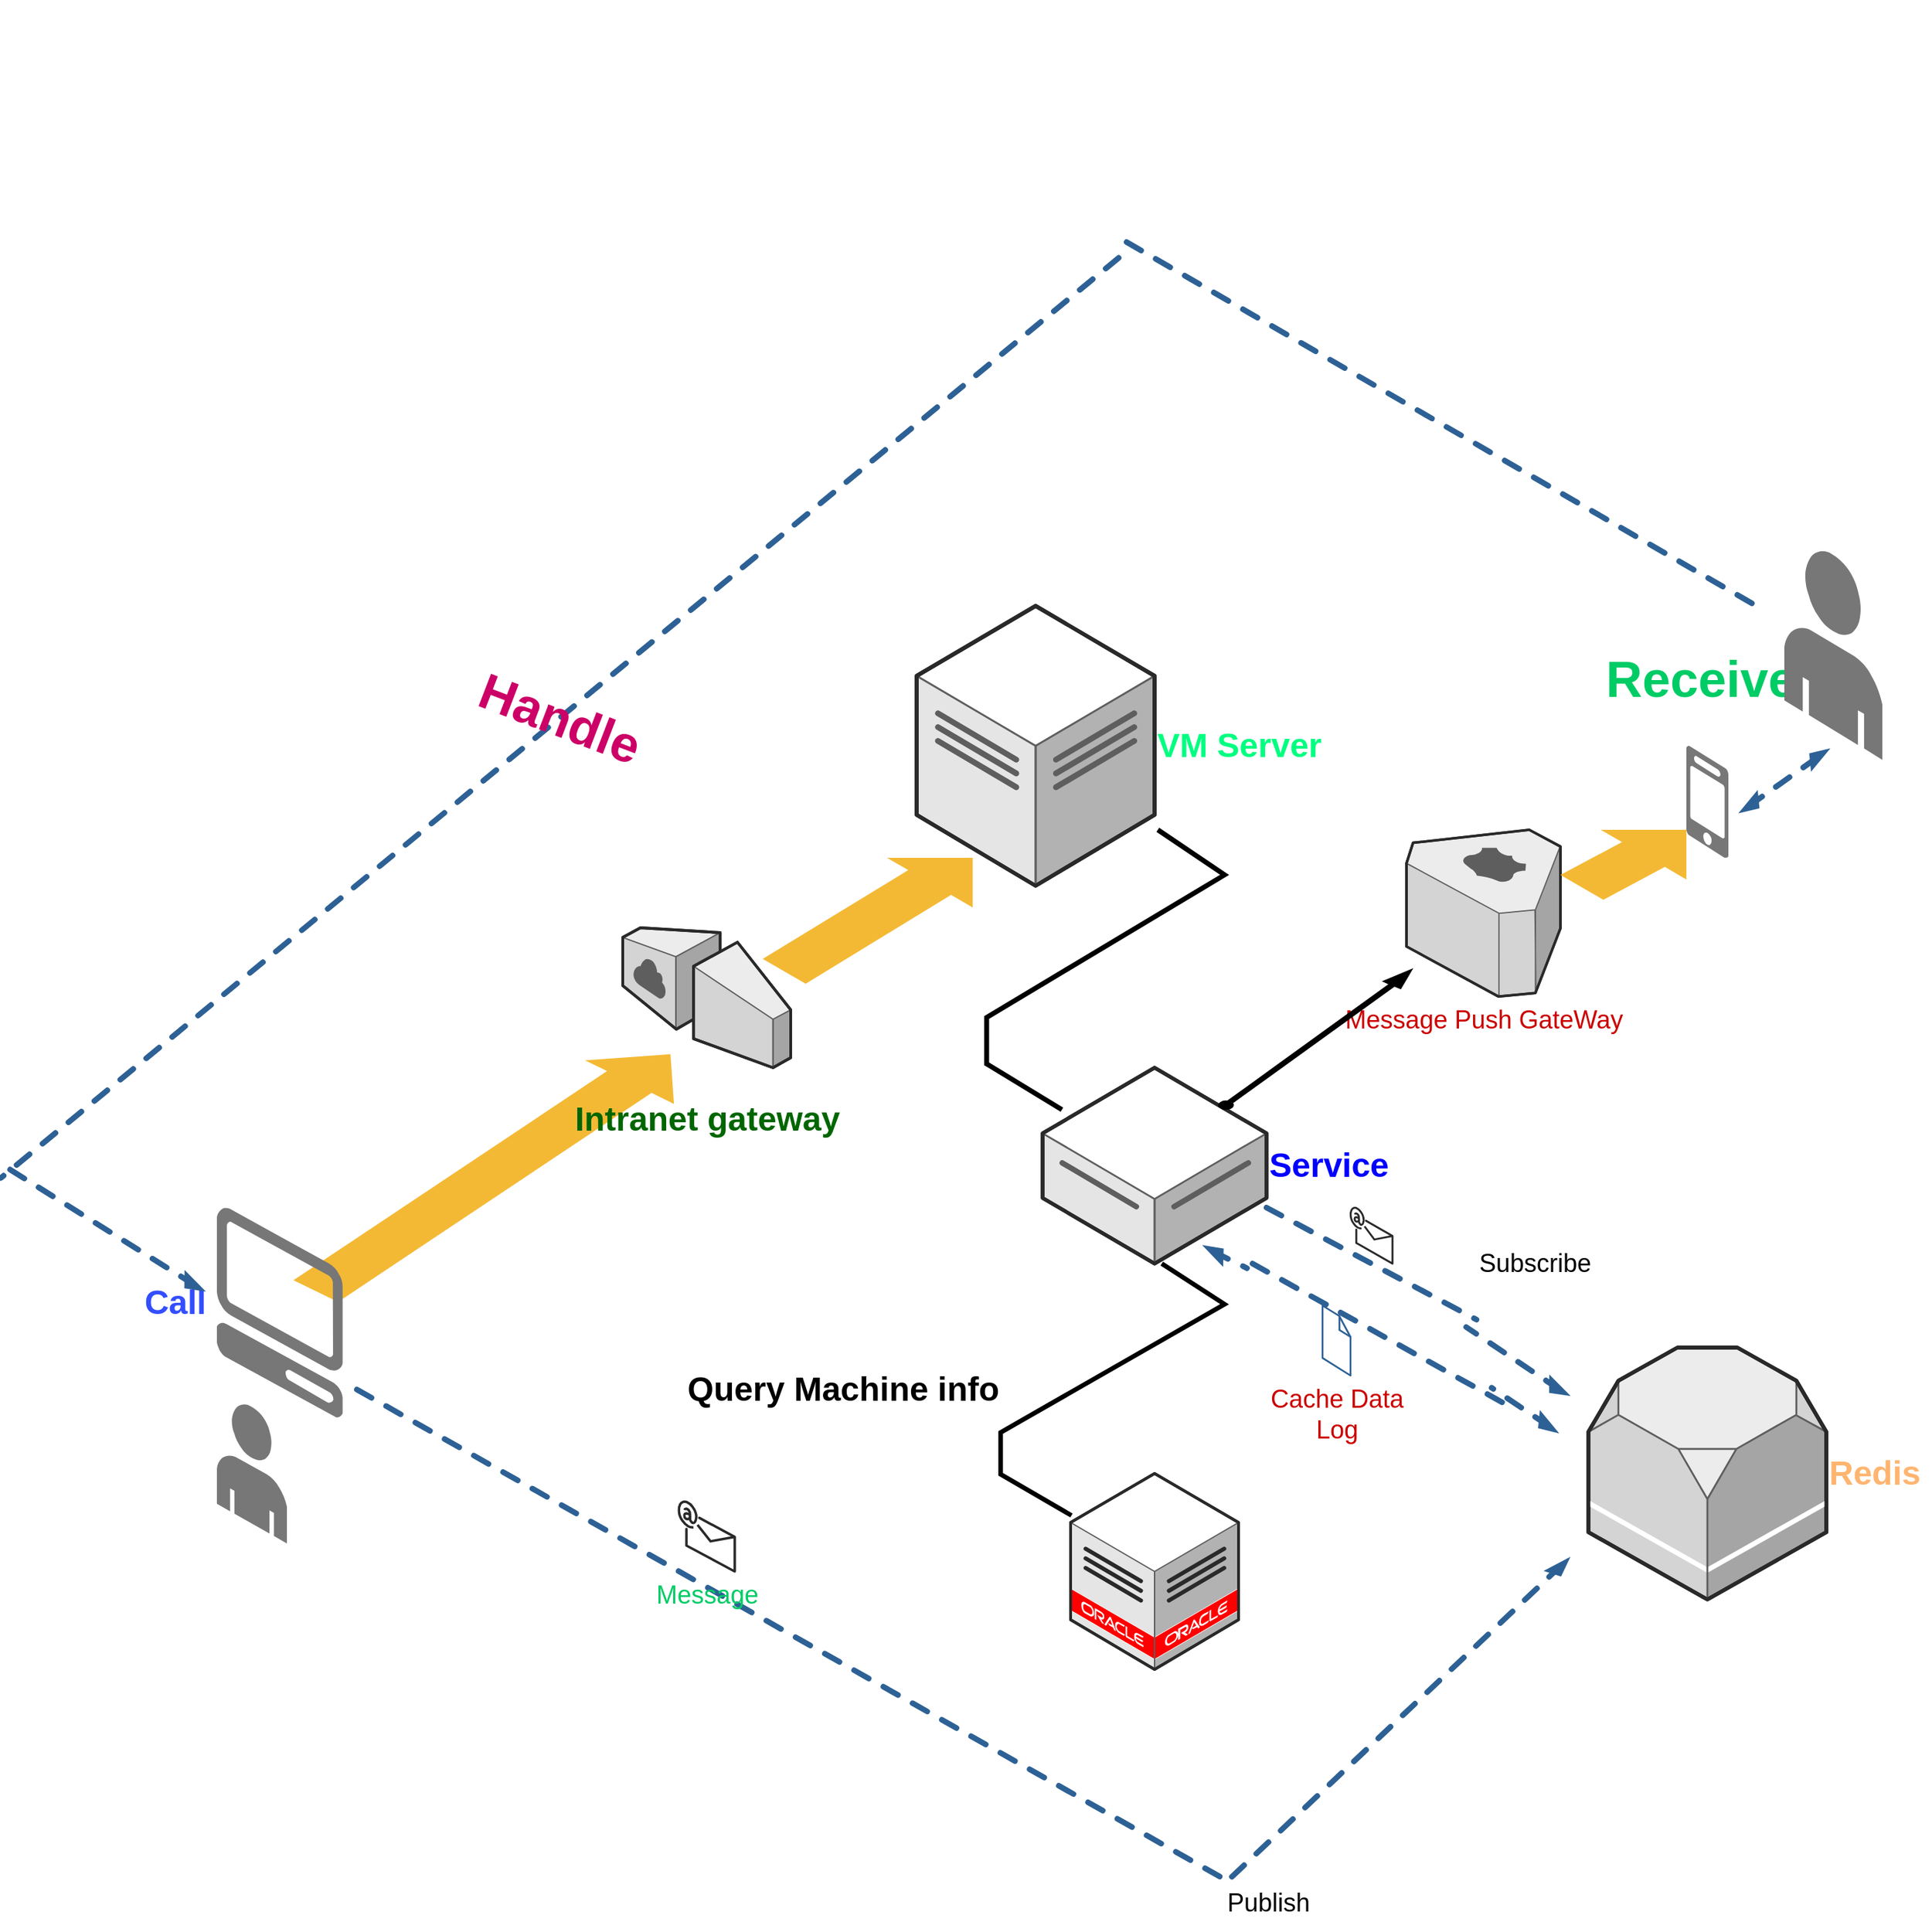 <mxfile version="20.5.3" type="github">
  <diagram id="MKdxT-kbVQBQOqeZdq-M" name="第 1 页">
    <mxGraphModel dx="2323" dy="2377" grid="1" gridSize="10" guides="1" tooltips="1" connect="1" arrows="1" fold="1" page="1" pageScale="1" pageWidth="827" pageHeight="1169" math="0" shadow="0">
      <root>
        <mxCell id="0" />
        <mxCell id="1" parent="0" />
        <mxCell id="15rNjFRlz3vgorncTaDq-3" value="" style="verticalLabelPosition=bottom;html=1;verticalAlign=top;strokeWidth=1;align=center;outlineConnect=0;dashed=0;outlineConnect=0;shape=mxgraph.aws3d.end_user;strokeColor=none;fillColor=#777777;aspect=fixed;" vertex="1" parent="1">
          <mxGeometry x="180" y="710" width="50" height="100" as="geometry" />
        </mxCell>
        <mxCell id="15rNjFRlz3vgorncTaDq-8" value="" style="verticalLabelPosition=bottom;html=1;verticalAlign=top;strokeWidth=1;align=center;outlineConnect=0;dashed=0;outlineConnect=0;shape=mxgraph.aws3d.flatEdge2;strokeColor=none;fillColor=#F4B934;aspect=fixed;rotation=356;" vertex="1" parent="1">
          <mxGeometry x="230" y="470" width="280" height="160" as="geometry" />
        </mxCell>
        <mxCell id="15rNjFRlz3vgorncTaDq-4" value="&lt;h1&gt;&lt;font color=&quot;#334eff&quot;&gt;Call&amp;nbsp;&lt;/font&gt;&lt;/h1&gt;&lt;div&gt;&lt;font color=&quot;#334eff&quot;&gt;&lt;br&gt;&lt;/font&gt;&lt;/div&gt;" style="verticalLabelPosition=middle;html=1;verticalAlign=middle;strokeWidth=1;align=right;outlineConnect=0;dashed=0;outlineConnect=0;shape=mxgraph.aws3d.client;aspect=fixed;strokeColor=none;fillColor=#777777;direction=east;labelPosition=left;" vertex="1" parent="1">
          <mxGeometry x="180" y="570" width="90" height="150" as="geometry" />
        </mxCell>
        <mxCell id="15rNjFRlz3vgorncTaDq-7" value="&lt;h1&gt;&lt;font color=&quot;#006600&quot;&gt;Intranet gateway&lt;/font&gt;&lt;/h1&gt;" style="verticalLabelPosition=bottom;html=1;verticalAlign=top;strokeWidth=1;align=center;outlineConnect=0;dashed=0;outlineConnect=0;shape=mxgraph.aws3d.internetGateway;fillColor=#ECECEC;strokeColor=#5E5E5E;aspect=fixed;direction=east;flipH=1;" vertex="1" parent="1">
          <mxGeometry x="470" y="370" width="120" height="100" as="geometry" />
        </mxCell>
        <mxCell id="15rNjFRlz3vgorncTaDq-9" value="&lt;h1&gt;&lt;font color=&quot;#0000ff&quot;&gt;Service&lt;/font&gt;&lt;/h1&gt;" style="verticalLabelPosition=middle;html=1;verticalAlign=middle;strokeWidth=1;align=left;outlineConnect=0;dashed=0;outlineConnect=0;shape=mxgraph.aws3d.dataServer;strokeColor=#5E5E5E;aspect=fixed;labelPosition=right;" vertex="1" parent="1">
          <mxGeometry x="770" y="470" width="160" height="140" as="geometry" />
        </mxCell>
        <mxCell id="15rNjFRlz3vgorncTaDq-11" value="" style="verticalLabelPosition=bottom;html=1;verticalAlign=top;strokeWidth=1;align=center;outlineConnect=0;dashed=0;outlineConnect=0;shape=mxgraph.aws3d.flatEdge2;strokeColor=none;fillColor=#F4B934;aspect=fixed;" vertex="1" parent="1">
          <mxGeometry x="570" y="320" width="150" height="90" as="geometry" />
        </mxCell>
        <mxCell id="15rNjFRlz3vgorncTaDq-12" value="&lt;h1&gt;&lt;font color=&quot;#00ff80&quot;&gt;VM Server&lt;/font&gt;&lt;/h1&gt;" style="verticalLabelPosition=middle;html=1;verticalAlign=middle;strokeWidth=1;align=left;outlineConnect=0;dashed=0;outlineConnect=0;shape=mxgraph.aws3d.dataCenter;strokeColor=#5E5E5E;aspect=fixed;labelPosition=right;" vertex="1" parent="1">
          <mxGeometry x="680" y="140" width="170" height="200" as="geometry" />
        </mxCell>
        <mxCell id="15rNjFRlz3vgorncTaDq-13" value="" style="verticalLabelPosition=bottom;html=1;verticalAlign=top;strokeWidth=1;align=center;outlineConnect=0;dashed=0;outlineConnect=0;shape=mxgraph.aws3d.edge2;strokeColor=#000000;aspect=fixed;direction=west;flipV=1;" vertex="1" parent="1">
          <mxGeometry x="730" y="300" width="170" height="200" as="geometry" />
        </mxCell>
        <mxCell id="15rNjFRlz3vgorncTaDq-14" value="" style="verticalLabelPosition=bottom;html=1;verticalAlign=top;strokeWidth=1;align=center;outlineConnect=0;dashed=0;outlineConnect=0;shape=mxgraph.aws3d.oracleDataCenter;fillColor=#ffffff;strokeColor=#5E5E5E;aspect=fixed;" vertex="1" parent="1">
          <mxGeometry x="790" y="760" width="120" height="140" as="geometry" />
        </mxCell>
        <mxCell id="15rNjFRlz3vgorncTaDq-15" value="&lt;h1&gt;Query Machine info&lt;/h1&gt;" style="verticalLabelPosition=middle;html=1;verticalAlign=middle;strokeWidth=1;align=right;outlineConnect=0;dashed=0;outlineConnect=0;shape=mxgraph.aws3d.edge2;strokeColor=#000000;aspect=fixed;direction=west;flipH=0;flipV=1;labelPosition=left;" vertex="1" parent="1">
          <mxGeometry x="740" y="610" width="160" height="180" as="geometry" />
        </mxCell>
        <mxCell id="15rNjFRlz3vgorncTaDq-17" value="&lt;h1&gt;&lt;font color=&quot;#ffb570&quot;&gt;Redis&amp;nbsp;&lt;/font&gt;&lt;/h1&gt;" style="verticalLabelPosition=middle;html=1;verticalAlign=middle;strokeWidth=1;align=left;outlineConnect=0;dashed=0;outlineConnect=0;shape=mxgraph.aws3d.rds;fillColor=#ECECEC;strokeColor=#5E5E5E;aspect=fixed;labelPosition=right;" vertex="1" parent="1">
          <mxGeometry x="1160" y="670" width="170" height="180" as="geometry" />
        </mxCell>
        <mxCell id="15rNjFRlz3vgorncTaDq-24" value="Publish" style="verticalLabelPosition=bottom;html=1;verticalAlign=top;strokeWidth=1;align=left;outlineConnect=0;dashed=0;outlineConnect=0;shape=mxgraph.aws3d.dashedArrowlessEdge2;strokeColor=#2D6195;aspect=fixed;fontSize=18;labelPosition=right;" vertex="1" parent="1">
          <mxGeometry x="280" y="700" width="620" height="350" as="geometry" />
        </mxCell>
        <mxCell id="15rNjFRlz3vgorncTaDq-25" value="" style="verticalLabelPosition=bottom;html=1;verticalAlign=top;strokeWidth=1;align=center;outlineConnect=0;dashed=0;outlineConnect=0;shape=mxgraph.aws3d.dashedEdge2;strokeColor=#2D6195;aspect=fixed;fontSize=18;rotation=347;" vertex="1" parent="1">
          <mxGeometry x="880" y="850" width="290" height="170" as="geometry" />
        </mxCell>
        <mxCell id="15rNjFRlz3vgorncTaDq-30" value="Message" style="verticalLabelPosition=bottom;html=1;verticalAlign=top;strokeWidth=1;align=center;outlineConnect=0;dashed=0;outlineConnect=0;shape=mxgraph.aws3d.email;aspect=fixed;strokeColor=#292929;fontSize=18;fontColor=#00CC66;" vertex="1" parent="1">
          <mxGeometry x="510" y="780" width="40" height="50" as="geometry" />
        </mxCell>
        <mxCell id="15rNjFRlz3vgorncTaDq-31" value="" style="verticalLabelPosition=bottom;html=1;verticalAlign=top;strokeWidth=1;align=center;outlineConnect=0;dashed=0;outlineConnect=0;shape=mxgraph.aws3d.email;aspect=fixed;strokeColor=#292929;fontSize=18;fontColor=#00CC66;" vertex="1" parent="1">
          <mxGeometry x="990" y="570" width="30" height="40" as="geometry" />
        </mxCell>
        <mxCell id="15rNjFRlz3vgorncTaDq-32" value="&lt;font color=&quot;#cc0000&quot;&gt;Message Push GateWay&lt;/font&gt;" style="verticalLabelPosition=bottom;html=1;verticalAlign=top;strokeWidth=1;align=center;outlineConnect=0;dashed=0;outlineConnect=0;shape=mxgraph.aws3d.route53;fillColor=#ECECEC;strokeColor=#5E5E5E;aspect=fixed;fontSize=18;fontColor=#00CC66;" vertex="1" parent="1">
          <mxGeometry x="1030" y="300" width="110" height="119.17" as="geometry" />
        </mxCell>
        <mxCell id="15rNjFRlz3vgorncTaDq-33" value="" style="verticalLabelPosition=bottom;html=1;verticalAlign=top;strokeWidth=1;align=center;outlineConnect=0;dashed=0;outlineConnect=0;shape=mxgraph.aws3d.arrowNE;fillColor=#000000;aspect=fixed;fontSize=18;fontColor=#00CC66;rotation=352;" vertex="1" parent="1">
          <mxGeometry x="890" y="410" width="150" height="80" as="geometry" />
        </mxCell>
        <mxCell id="15rNjFRlz3vgorncTaDq-34" value="&lt;h1&gt;Receive&amp;nbsp;&lt;/h1&gt;" style="verticalLabelPosition=top;html=1;verticalAlign=bottom;strokeWidth=1;align=center;outlineConnect=0;dashed=0;outlineConnect=0;shape=mxgraph.aws3d.mobile_worker;aspect=fixed;strokeColor=none;fillColor=#777777;fontSize=18;fontColor=#00CC66;labelPosition=center;" vertex="1" parent="1">
          <mxGeometry x="1230" y="240" width="30" height="80" as="geometry" />
        </mxCell>
        <mxCell id="15rNjFRlz3vgorncTaDq-35" value="" style="verticalLabelPosition=bottom;html=1;verticalAlign=top;strokeWidth=1;align=center;outlineConnect=0;dashed=0;outlineConnect=0;shape=mxgraph.aws3d.end_user;strokeColor=none;fillColor=#777777;aspect=fixed;fontSize=18;fontColor=#00CC66;" vertex="1" parent="1">
          <mxGeometry x="1300" y="100" width="70" height="150" as="geometry" />
        </mxCell>
        <mxCell id="15rNjFRlz3vgorncTaDq-36" value="" style="verticalLabelPosition=bottom;html=1;verticalAlign=top;strokeWidth=1;align=center;outlineConnect=0;dashed=0;outlineConnect=0;shape=mxgraph.aws3d.flatEdge2;strokeColor=none;fillColor=#F4B934;aspect=fixed;fontSize=18;fontColor=#00CC66;direction=east;flipV=0;" vertex="1" parent="1">
          <mxGeometry x="1140" y="300" width="90" height="50" as="geometry" />
        </mxCell>
        <mxCell id="15rNjFRlz3vgorncTaDq-37" value="" style="verticalLabelPosition=bottom;html=1;verticalAlign=top;strokeWidth=1;align=center;outlineConnect=0;dashed=0;outlineConnect=0;shape=mxgraph.aws3d.dashedEdge2;strokeColor=#2D6195;aspect=fixed;fontSize=18;fontColor=#00CC66;direction=south;rotation=-30;" vertex="1" parent="1">
          <mxGeometry x="1090" y="640" width="40" height="80" as="geometry" />
        </mxCell>
        <mxCell id="15rNjFRlz3vgorncTaDq-26" value="Subscribe" style="verticalLabelPosition=middle;html=1;verticalAlign=middle;strokeWidth=1;align=left;outlineConnect=0;dashed=0;outlineConnect=0;shape=mxgraph.aws3d.dashedArrowlessEdge2;strokeColor=#2D6195;aspect=fixed;fontSize=18;labelPosition=right;" vertex="1" parent="1">
          <mxGeometry x="930" y="570" width="150" height="80" as="geometry" />
        </mxCell>
        <mxCell id="15rNjFRlz3vgorncTaDq-41" value="" style="verticalLabelPosition=bottom;html=1;verticalAlign=top;strokeWidth=1;align=center;outlineConnect=0;dashed=0;outlineConnect=0;shape=mxgraph.aws3d.dashedArrowlessEdge2;strokeColor=#2D6195;aspect=fixed;fontSize=18;fontColor=#CC0000;" vertex="1" parent="1">
          <mxGeometry x="920" y="610" width="180" height="100" as="geometry" />
        </mxCell>
        <mxCell id="15rNjFRlz3vgorncTaDq-42" value="" style="verticalLabelPosition=bottom;html=1;verticalAlign=top;strokeWidth=1;align=center;outlineConnect=0;dashed=0;outlineConnect=0;shape=mxgraph.aws3d.dashedEdge2;strokeColor=#2D6195;aspect=fixed;fontSize=18;fontColor=#CC0000;direction=south;rotation=335;" vertex="1" parent="1">
          <mxGeometry x="1100" y="690" width="30" height="50" as="geometry" />
        </mxCell>
        <mxCell id="15rNjFRlz3vgorncTaDq-43" value="" style="verticalLabelPosition=bottom;html=1;verticalAlign=top;strokeWidth=1;align=center;outlineConnect=0;dashed=0;outlineConnect=0;shape=mxgraph.aws3d.dashedEdge2;strokeColor=#2D6195;aspect=fixed;fontSize=18;fontColor=#CC0000;direction=north;rotation=331;" vertex="1" parent="1">
          <mxGeometry x="890" y="590" width="20" height="30" as="geometry" />
        </mxCell>
        <mxCell id="15rNjFRlz3vgorncTaDq-44" value="Cache Data&lt;br&gt;Log&lt;br&gt;" style="verticalLabelPosition=bottom;html=1;verticalAlign=top;strokeWidth=1;align=center;outlineConnect=0;dashed=0;outlineConnect=0;shape=mxgraph.aws3d.file;aspect=fixed;strokeColor=#2d6195;fillColor=#ffffff;fontSize=18;fontColor=#CC0000;" vertex="1" parent="1">
          <mxGeometry x="970" y="640" width="20" height="50" as="geometry" />
        </mxCell>
        <mxCell id="15rNjFRlz3vgorncTaDq-53" value="" style="verticalLabelPosition=bottom;html=1;verticalAlign=top;strokeWidth=1;align=center;outlineConnect=0;dashed=0;outlineConnect=0;shape=mxgraph.aws3d.dashedArrowlessEdge2;strokeColor=#2D6195;aspect=fixed;fontSize=18;fontColor=#006600;" vertex="1" parent="1">
          <mxGeometry x="830" y="-120" width="450" height="260" as="geometry" />
        </mxCell>
        <mxCell id="15rNjFRlz3vgorncTaDq-54" value="&lt;h1&gt;&lt;font color=&quot;#cc0066&quot;&gt;Handle&lt;/font&gt;&lt;/h1&gt;" style="verticalLabelPosition=middle;html=1;verticalAlign=middle;strokeWidth=1;align=center;outlineConnect=0;dashed=0;outlineConnect=0;shape=mxgraph.aws3d.dashedArrowlessEdge2;strokeColor=#2D6195;aspect=fixed;fontSize=18;fontColor=#006600;direction=south;rotation=21;labelPosition=center;" vertex="1" parent="1">
          <mxGeometry x="170" y="-230" width="510" height="900" as="geometry" />
        </mxCell>
        <mxCell id="15rNjFRlz3vgorncTaDq-55" value="" style="verticalLabelPosition=bottom;html=1;verticalAlign=top;strokeWidth=1;align=center;outlineConnect=0;dashed=0;outlineConnect=0;shape=mxgraph.aws3d.dashedEdge2;strokeColor=#2D6195;aspect=fixed;fontSize=18;fontColor=#006600;direction=south;rotation=-30;" vertex="1" parent="1">
          <mxGeometry x="60" y="510" width="80" height="150" as="geometry" />
        </mxCell>
        <mxCell id="15rNjFRlz3vgorncTaDq-57" value="" style="verticalLabelPosition=bottom;html=1;verticalAlign=top;strokeWidth=1;align=center;outlineConnect=0;dashed=0;outlineConnect=0;shape=mxgraph.aws3d.dashedEdgeDouble2;strokeColor=#2D6195;aspect=fixed;fontSize=18;fontColor=#CC0066;direction=north;rotation=25;" vertex="1" parent="1">
          <mxGeometry x="1280" y="230" width="40" height="70" as="geometry" />
        </mxCell>
      </root>
    </mxGraphModel>
  </diagram>
</mxfile>
